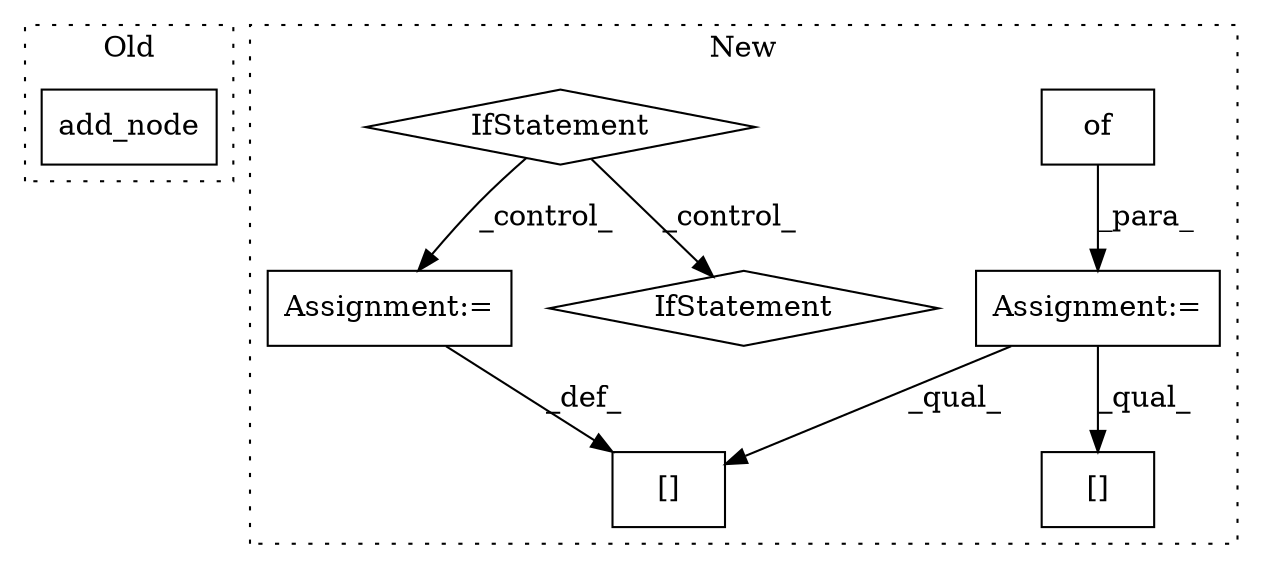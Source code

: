 digraph G {
subgraph cluster0 {
1 [label="add_node" a="32" s="4802,4812" l="9,1" shape="box"];
label = "Old";
style="dotted";
}
subgraph cluster1 {
2 [label="[]" a="2" s="5141,5150" l="8,1" shape="box"];
3 [label="Assignment:=" a="7" s="5151" l="1" shape="box"];
4 [label="of" a="32" s="4857" l="4" shape="box"];
5 [label="IfStatement" a="25" s="5107,5129" l="10,2" shape="diamond"];
6 [label="[]" a="2" s="5209,5218" l="8,1" shape="box"];
7 [label="IfStatement" a="25" s="5177,5197" l="10,2" shape="diamond"];
8 [label="Assignment:=" a="7" s="4852" l="1" shape="box"];
label = "New";
style="dotted";
}
3 -> 2 [label="_def_"];
4 -> 8 [label="_para_"];
5 -> 7 [label="_control_"];
5 -> 3 [label="_control_"];
8 -> 6 [label="_qual_"];
8 -> 2 [label="_qual_"];
}